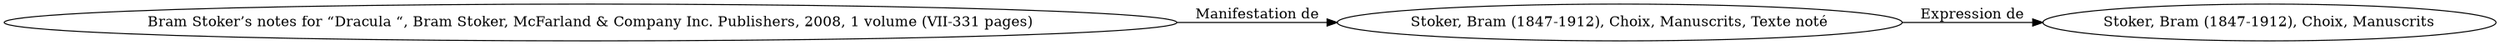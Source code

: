 // Notice UMLRM0126
digraph UMLRM0126 {
	rankdir=LR
	size="20,20"
	UMLRM0126 [label="Stoker, Bram (1847-1912), Choix, Manuscrits"]
	UMLRM0127 [label="Stoker, Bram (1847-1912), Choix, Manuscrits, Texte noté"]
	UMLRM0127 -> UMLRM0126 [label="Expression de"]
	UMLRM0128 [label="Bram Stoker’s notes for “Dracula “, Bram Stoker, McFarland & Company Inc. Publishers, 2008, 1 volume (VII-331 pages)"]
	UMLRM0128 -> UMLRM0127 [label="Manifestation de"]
}

